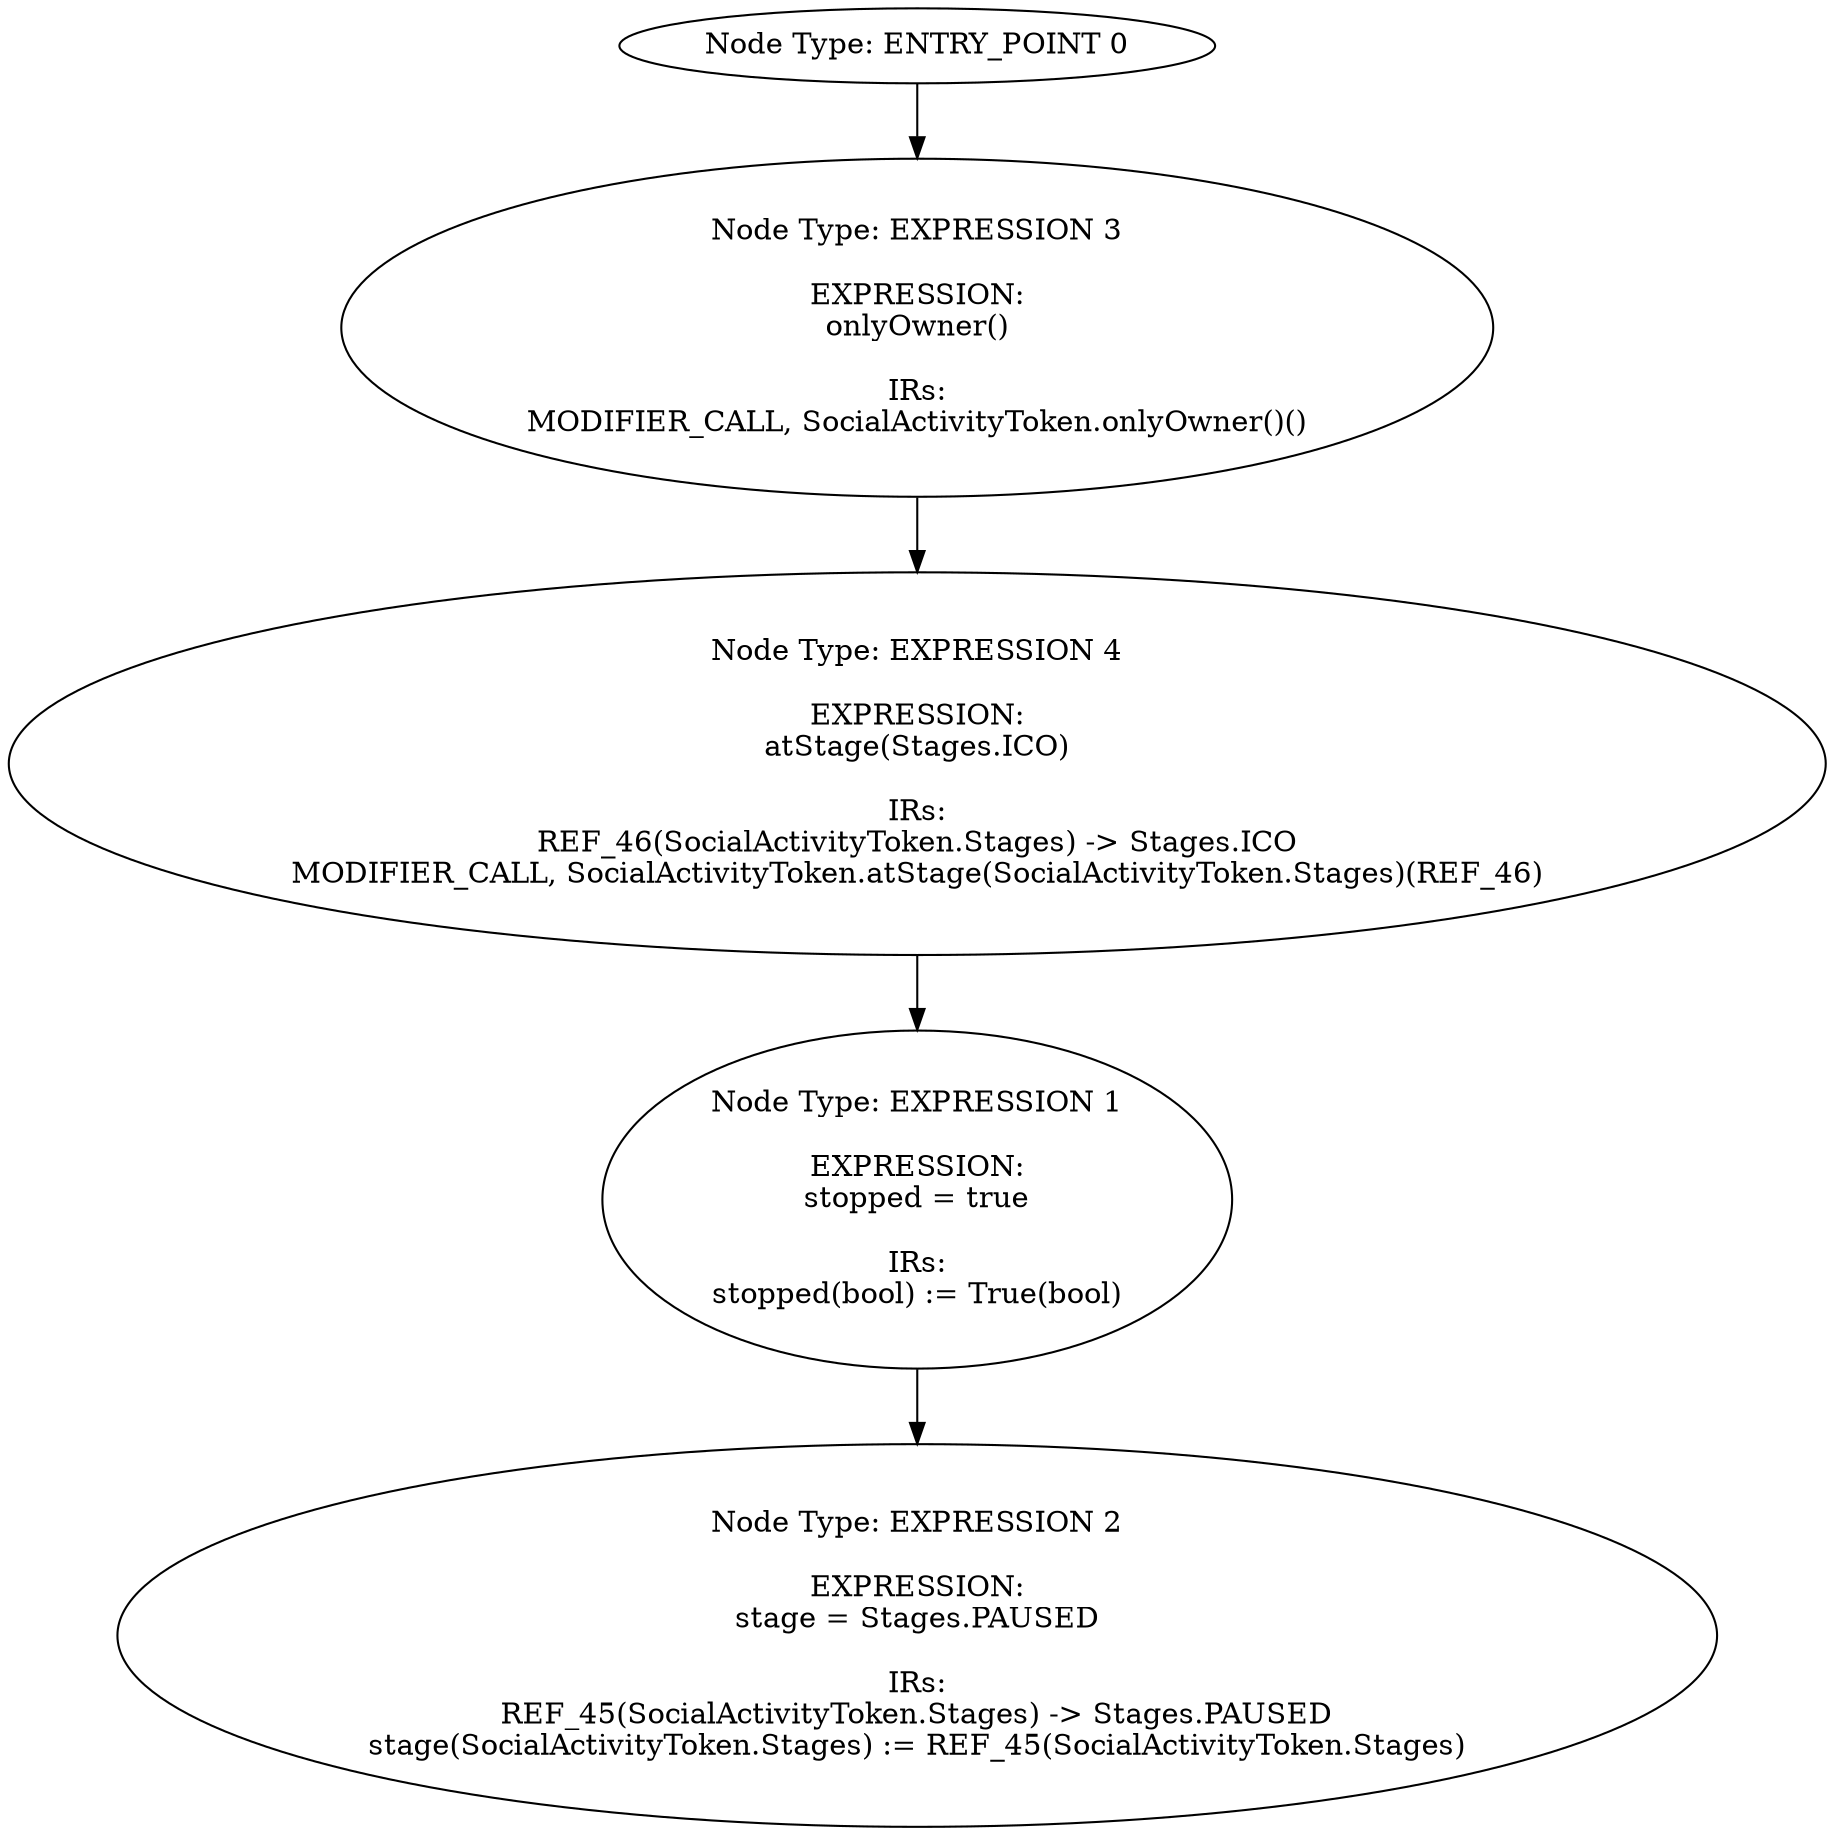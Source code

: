 digraph{
0[label="Node Type: ENTRY_POINT 0
"];
0->3;
1[label="Node Type: EXPRESSION 1

EXPRESSION:
stopped = true

IRs:
stopped(bool) := True(bool)"];
1->2;
2[label="Node Type: EXPRESSION 2

EXPRESSION:
stage = Stages.PAUSED

IRs:
REF_45(SocialActivityToken.Stages) -> Stages.PAUSED
stage(SocialActivityToken.Stages) := REF_45(SocialActivityToken.Stages)"];
3[label="Node Type: EXPRESSION 3

EXPRESSION:
onlyOwner()

IRs:
MODIFIER_CALL, SocialActivityToken.onlyOwner()()"];
3->4;
4[label="Node Type: EXPRESSION 4

EXPRESSION:
atStage(Stages.ICO)

IRs:
REF_46(SocialActivityToken.Stages) -> Stages.ICO
MODIFIER_CALL, SocialActivityToken.atStage(SocialActivityToken.Stages)(REF_46)"];
4->1;
}
